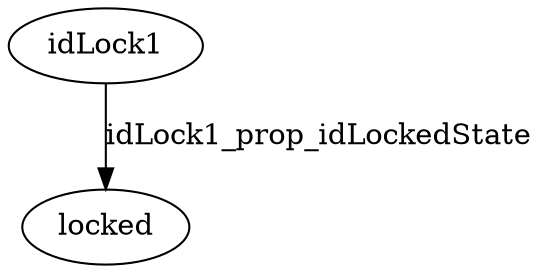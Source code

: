 strict digraph  {
idLock1 [node_type=entity_node, root=root];
locked;
idLock1 -> locked  [edge_type=property, label=idLock1_prop_idLockedState];
}
